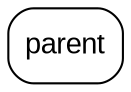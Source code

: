 digraph "parent" {
  node [shape="box",style="rounded",fontname="Arial",fontsize="14"]
  edge [fontsize="10",fontname="Arial"]

  // Node Definitions:
  "com.github.ferstl:parent:pom"[label=<parent>]

  // Edge Definitions:
}
